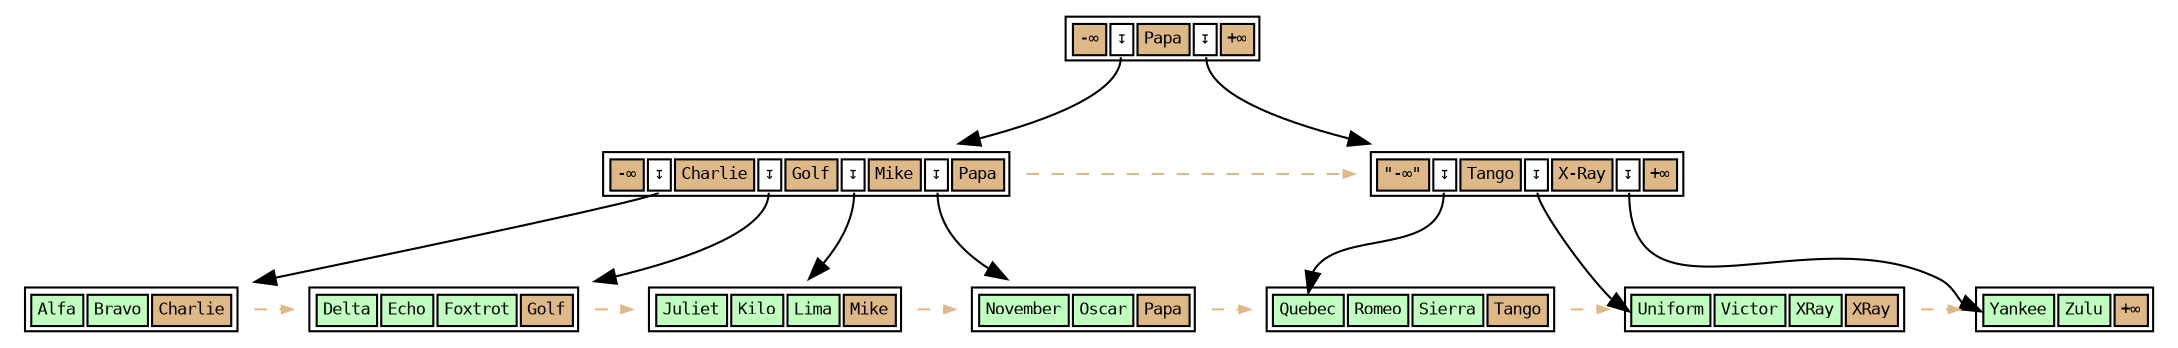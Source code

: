// Example B-Tree graph
//
// Breadth-first order
//
// Start from root, go left to right
//
// Workflow:
//
// $ dot -T svg btree.dot -o btree.svg;

digraph nbtree {
graph [fontname = "monospace"];
node [shape = none,height=.1,fontname = "monospace",fontsize=8];
// Level 2 (Root internal level)
rootnode[ label=<<table>
                    <tr>
                        <td bgcolor='burlywood' port="s0">-&infin;</td>
                        <td bgcolor='white' port="d0">&#8615;</td>
                        <td bgcolor='burlywood' port="s1">Papa</td>
                        <td bgcolor='white' port="d1">&#8615;</td>
                        <td bgcolor='burlywood' port="hk">+&infin;</td>
                    </tr>
                </table>
               >
        ];
// Downlink arrows to children:
"rootnode":d0 -> "leftinternal"
"rootnode":d1 -> "rightinternal"
// sibling pointer:
// (None)


// Level 1 (Internal level)
// Downlinks + highkey:
leftinternal[ label=<<table>
                    <tr>
                        <td bgcolor='burlywood' port="s0">-&infin;</td>
                        <td bgcolor='white' port="d0">&#8615;</td>
                        <td bgcolor='burlywood' port="s1">Charlie</td>
                        <td bgcolor='white' port="d1">&#8615;</td>
                        <td bgcolor='burlywood' port="s2">Golf</td>
                        <td bgcolor='white' port="d2">&#8615;</td>
                        <td bgcolor='burlywood' port="s3">Mike</td>
                        <td bgcolor='white' port="d3">&#8615;</td>
                        <td bgcolor='burlywood' port="hk">Papa</td>
                    </tr>
                </table>
               >
        ];
// Downlink arrows to children:
"leftinternal":d0 -> "leafnode_1"
"leftinternal":d1 -> "leafnode_2"
"leftinternal":d2 -> "leafnode_3"
"leftinternal":d3 -> "leafnode_4"
// sibling pointer:
"leftinternal" -> "rightinternal"[constraint=false,color=burlywood,style=dashed,arrowsize=0.5]
// Downlinks + highkey:
rightinternal[ label=<<table>
                    <tr>
                        <td bgcolor='burlywood' port="s0">&quot;-&infin;&quot;</td>
                        <td bgcolor='white' port="d0">&#8615;</td>
                        <td bgcolor='burlywood' port="s1">Tango</td>
                        <td bgcolor='white' port="d1">&#8615;</td>
                        <td bgcolor='burlywood' port="s2">X-Ray</td>
                        <td bgcolor='white' port="d2">&#8615;</td>
                        <td bgcolor='burlywood' port="hk">+&infin;</td>
                    </tr>
                </table>
               >
        ];
// Downlink arrows to children:
"rightinternal":d0 -> "leafnode_5":t0
"rightinternal":d1 -> "leafnode_6":t0
"rightinternal":d2 -> "leafnode_7":t0
// sibling pointer:
// (None)


// Level 0 (leaf level)
leafnode_1[ label=<<table>
                    <tr>
                        <td bgcolor='darkseagreen1' port="t0">Alfa</td>
                        <td bgcolor='darkseagreen1' port="t1">Bravo</td>
                        <td bgcolor='burlywood' port="hk">Charlie</td>
                    </tr>
                </table>
               >
        ];
// sibling pointer:
"leafnode_1" -> "leafnode_2"[constraint=false,color=burlywood,style=dashed,arrowsize=0.5]
leafnode_2[ label=<<table>
                    <tr>
                        <td bgcolor='darkseagreen1' port="t0">Delta</td>
                        <td bgcolor='darkseagreen1' port="t1">Echo</td>
                        <td bgcolor='darkseagreen1' port="t2">Foxtrot</td>
                        <td bgcolor='burlywood' port="hk">Golf</td>
                    </tr>
                </table>
               >
        ];
// sibling pointer:
"leafnode_2" -> "leafnode_3"[constraint=false,color=burlywood,style=dashed,arrowsize=0.5]
leafnode_3[ label=<<table>
                    <tr>
                        <td bgcolor='darkseagreen1' port="t0">Juliet</td>
                        <td bgcolor='darkseagreen1' port="t1">Kilo</td>
                        <td bgcolor='darkseagreen1' port="t2">Lima</td>
                        <td bgcolor='burlywood' port="hk">Mike</td>
                    </tr>
                </table>
               >
        ];
// sibling pointer:
"leafnode_3" -> "leafnode_4"[constraint=false,color=burlywood,style=dashed,arrowsize=0.5]
leafnode_4[ label=<<table>
                    <tr>
                        <td bgcolor='darkseagreen1' port="t0">November</td>
                        <td bgcolor='darkseagreen1' port="t1">Oscar</td>
                        <td bgcolor='burlywood' port="hk">Papa</td>
                    </tr>
                </table>
               >
        ];
// sibling pointer:
"leafnode_4" -> "leafnode_5"[constraint=false,color=burlywood,style=dashed,arrowsize=0.5]
leafnode_5[ label=<<table>
                    <tr>
                        <td bgcolor='darkseagreen1' port="t0">Quebec</td>
                        <td bgcolor='darkseagreen1' port="t1">Romeo</td>
                        <td bgcolor='darkseagreen1' port="t2">Sierra</td>
                        <td bgcolor='burlywood' port="hk">Tango</td>
                    </tr>
                </table>
               >
        ];
// sibling pointer:
"leafnode_5" -> "leafnode_6"[constraint=false,color=burlywood,style=dashed,arrowsize=0.5]
leafnode_6[ label=<<table>
                    <tr>
                        <td bgcolor='darkseagreen1' port="t0">Uniform</td>
                        <td bgcolor='darkseagreen1' port="t1">Victor</td>
                        <td bgcolor='darkseagreen1' port="t2">XRay</td>
                        <td bgcolor='burlywood' port="hk">XRay</td>
                    </tr>
                </table>
               >
        ];
// sibling pointer:
"leafnode_6" -> "leafnode_7"[constraint=false,color=burlywood,style=dashed,arrowsize=0.5]
leafnode_7[ label=<<table>
                    <tr>
                        <td bgcolor='darkseagreen1' port="t0">Yankee</td>
                        <td bgcolor='darkseagreen1' port="t1">Zulu</td>
                        <td bgcolor='burlywood' port="hk">+&infin;</td>
                    </tr>
                </table>
               >
        ];
// sibling pointer:
// (None)

// Force alignment from root to internal to leaf levels:
edge[style=invis];
"rootnode":s1 -> "leafnode_4":hk
"leftinternal":hk -> "leafnode_4":hk
}
